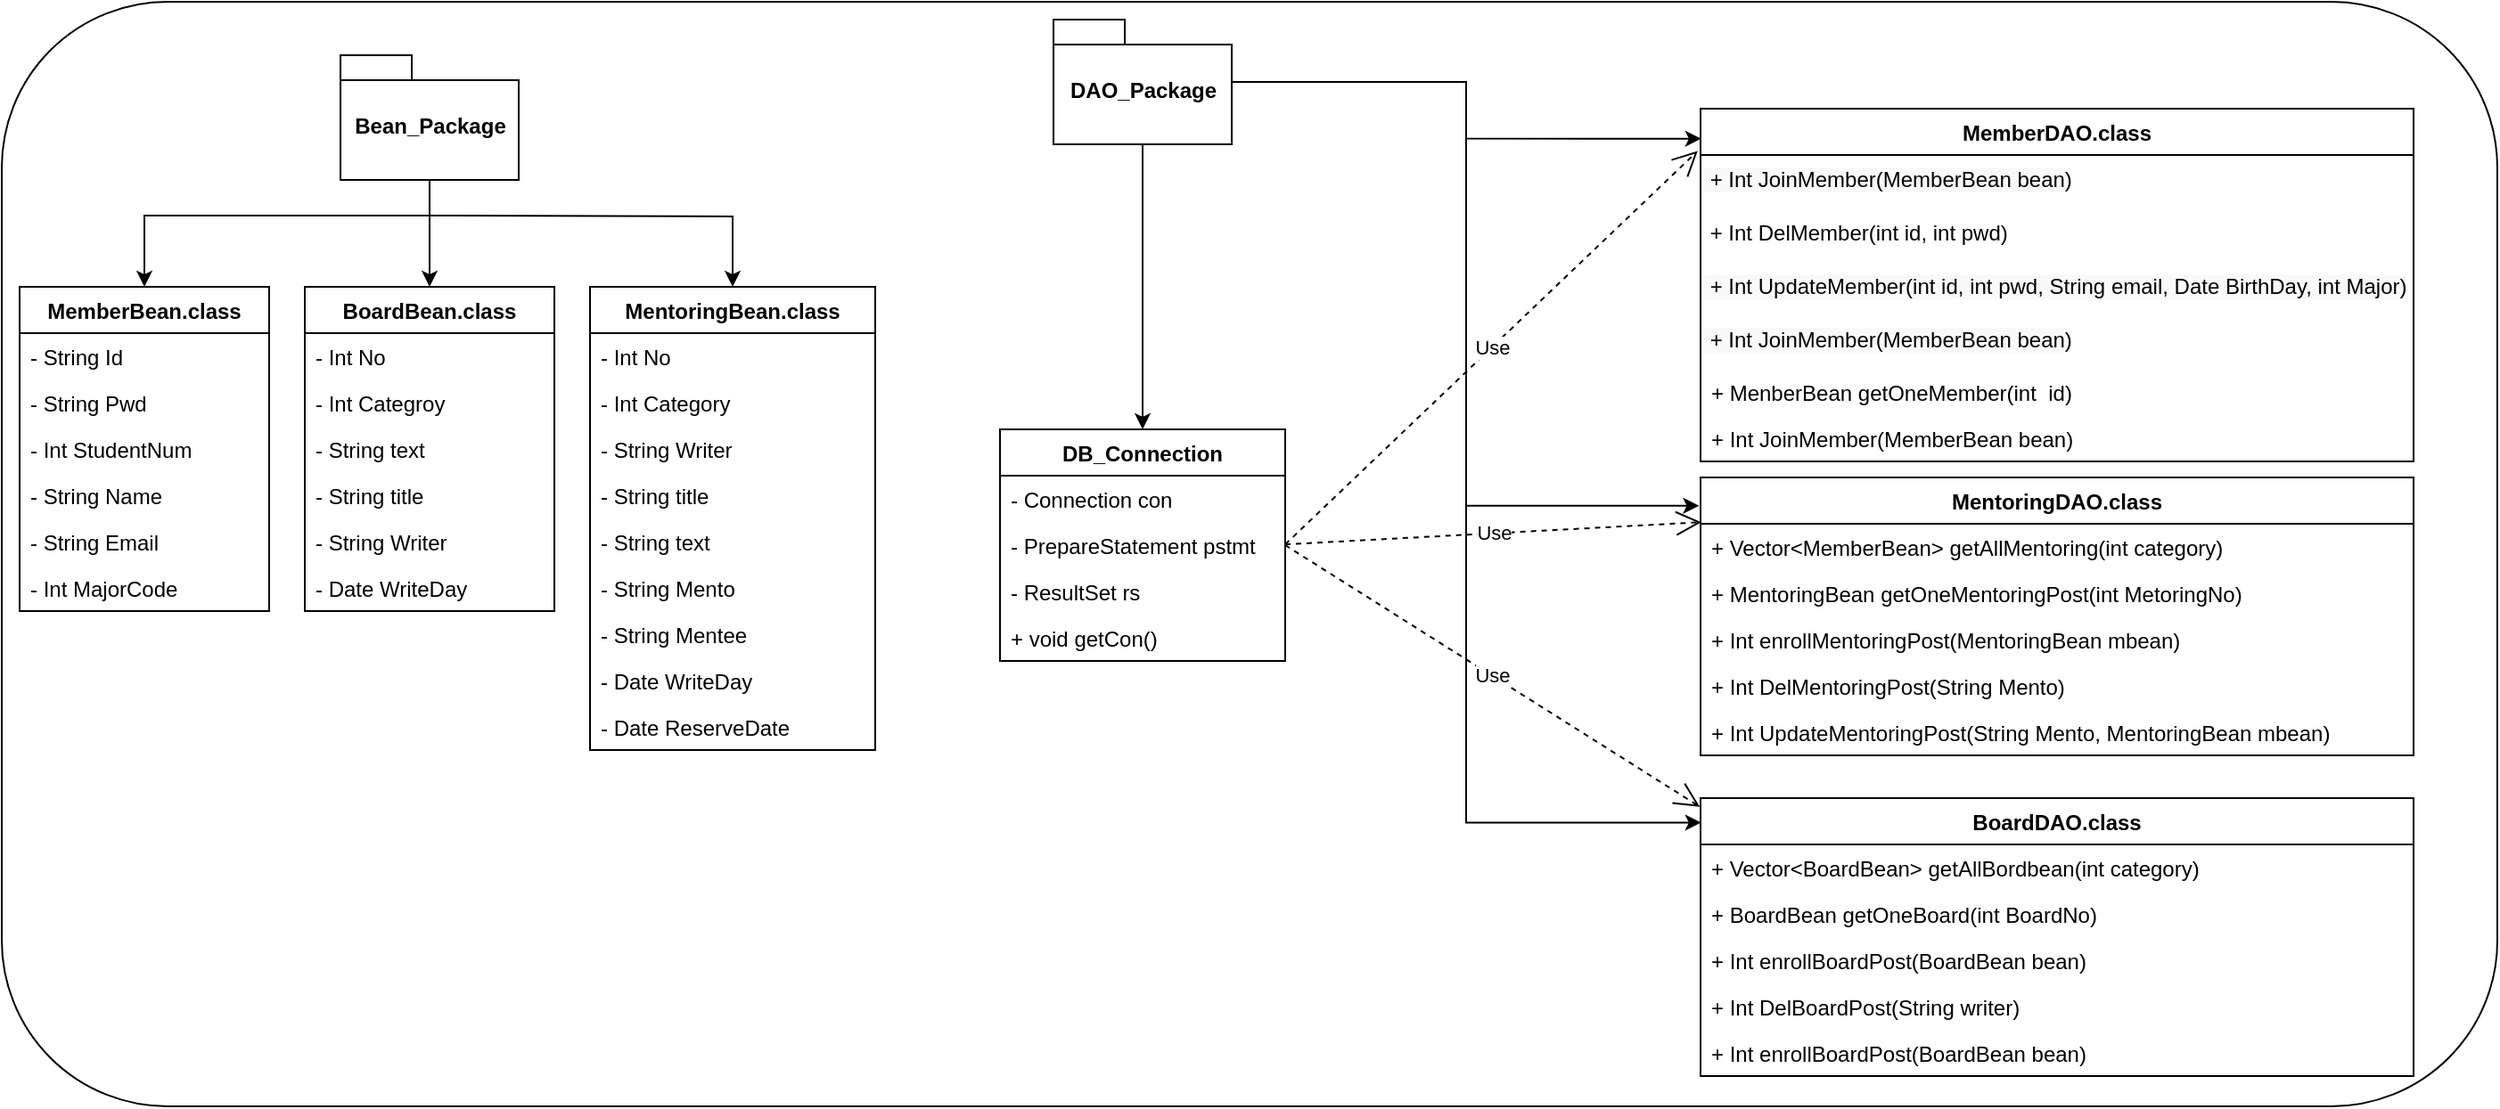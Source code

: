 <mxfile version="17.4.5" type="device"><diagram id="R07MHLwwYoFOaIIg-doy" name="Page-1"><mxGraphModel dx="2076" dy="1142" grid="1" gridSize="10" guides="1" tooltips="1" connect="1" arrows="1" fold="1" page="1" pageScale="1" pageWidth="827" pageHeight="1169" math="0" shadow="0"><root><mxCell id="0"/><mxCell id="1" parent="0"/><mxCell id="ybhMyGdjSknpIOHFWISY-1" value="" style="rounded=1;whiteSpace=wrap;html=1;" parent="1" vertex="1"><mxGeometry x="170" y="350" width="1400" height="620" as="geometry"/></mxCell><mxCell id="3BQIu4w67NqAXBdl0zaB-1" value="MemberBean.class" style="swimlane;fontStyle=1;childLayout=stackLayout;horizontal=1;startSize=26;fillColor=none;horizontalStack=0;resizeParent=1;resizeParentMax=0;resizeLast=0;collapsible=1;marginBottom=0;" parent="1" vertex="1"><mxGeometry x="180" y="510" width="140" height="182" as="geometry"/></mxCell><mxCell id="3BQIu4w67NqAXBdl0zaB-2" value="- String Id" style="text;strokeColor=none;fillColor=none;align=left;verticalAlign=top;spacingLeft=4;spacingRight=4;overflow=hidden;rotatable=0;points=[[0,0.5],[1,0.5]];portConstraint=eastwest;" parent="3BQIu4w67NqAXBdl0zaB-1" vertex="1"><mxGeometry y="26" width="140" height="26" as="geometry"/></mxCell><mxCell id="3BQIu4w67NqAXBdl0zaB-3" value="- String Pwd" style="text;strokeColor=none;fillColor=none;align=left;verticalAlign=top;spacingLeft=4;spacingRight=4;overflow=hidden;rotatable=0;points=[[0,0.5],[1,0.5]];portConstraint=eastwest;" parent="3BQIu4w67NqAXBdl0zaB-1" vertex="1"><mxGeometry y="52" width="140" height="26" as="geometry"/></mxCell><mxCell id="3BQIu4w67NqAXBdl0zaB-4" value="- Int StudentNum" style="text;strokeColor=none;fillColor=none;align=left;verticalAlign=top;spacingLeft=4;spacingRight=4;overflow=hidden;rotatable=0;points=[[0,0.5],[1,0.5]];portConstraint=eastwest;" parent="3BQIu4w67NqAXBdl0zaB-1" vertex="1"><mxGeometry y="78" width="140" height="26" as="geometry"/></mxCell><mxCell id="3BQIu4w67NqAXBdl0zaB-5" value="- String Name" style="text;strokeColor=none;fillColor=none;align=left;verticalAlign=top;spacingLeft=4;spacingRight=4;overflow=hidden;rotatable=0;points=[[0,0.5],[1,0.5]];portConstraint=eastwest;" parent="3BQIu4w67NqAXBdl0zaB-1" vertex="1"><mxGeometry y="104" width="140" height="26" as="geometry"/></mxCell><mxCell id="3BQIu4w67NqAXBdl0zaB-6" value="- String Email" style="text;strokeColor=none;fillColor=none;align=left;verticalAlign=top;spacingLeft=4;spacingRight=4;overflow=hidden;rotatable=0;points=[[0,0.5],[1,0.5]];portConstraint=eastwest;" parent="3BQIu4w67NqAXBdl0zaB-1" vertex="1"><mxGeometry y="130" width="140" height="26" as="geometry"/></mxCell><mxCell id="3BQIu4w67NqAXBdl0zaB-8" value="- Int MajorCode" style="text;strokeColor=none;fillColor=none;align=left;verticalAlign=top;spacingLeft=4;spacingRight=4;overflow=hidden;rotatable=0;points=[[0,0.5],[1,0.5]];portConstraint=eastwest;" parent="3BQIu4w67NqAXBdl0zaB-1" vertex="1"><mxGeometry y="156" width="140" height="26" as="geometry"/></mxCell><mxCell id="3BQIu4w67NqAXBdl0zaB-10" value="MentoringBean.class" style="swimlane;fontStyle=1;align=center;verticalAlign=top;childLayout=stackLayout;horizontal=1;startSize=26;horizontalStack=0;resizeParent=1;resizeParentMax=0;resizeLast=0;collapsible=1;marginBottom=0;" parent="1" vertex="1"><mxGeometry x="500" y="510" width="160" height="260" as="geometry"/></mxCell><mxCell id="3BQIu4w67NqAXBdl0zaB-72" value="- Int No" style="text;strokeColor=none;fillColor=none;align=left;verticalAlign=top;spacingLeft=4;spacingRight=4;overflow=hidden;rotatable=0;points=[[0,0.5],[1,0.5]];portConstraint=eastwest;" parent="3BQIu4w67NqAXBdl0zaB-10" vertex="1"><mxGeometry y="26" width="160" height="26" as="geometry"/></mxCell><mxCell id="3BQIu4w67NqAXBdl0zaB-78" value="- Int Category" style="text;strokeColor=none;fillColor=none;align=left;verticalAlign=top;spacingLeft=4;spacingRight=4;overflow=hidden;rotatable=0;points=[[0,0.5],[1,0.5]];portConstraint=eastwest;" parent="3BQIu4w67NqAXBdl0zaB-10" vertex="1"><mxGeometry y="52" width="160" height="26" as="geometry"/></mxCell><mxCell id="3BQIu4w67NqAXBdl0zaB-19" value="- String Writer" style="text;strokeColor=none;fillColor=none;align=left;verticalAlign=top;spacingLeft=4;spacingRight=4;overflow=hidden;rotatable=0;points=[[0,0.5],[1,0.5]];portConstraint=eastwest;" parent="3BQIu4w67NqAXBdl0zaB-10" vertex="1"><mxGeometry y="78" width="160" height="26" as="geometry"/></mxCell><mxCell id="3BQIu4w67NqAXBdl0zaB-11" value="- String title" style="text;strokeColor=none;fillColor=none;align=left;verticalAlign=top;spacingLeft=4;spacingRight=4;overflow=hidden;rotatable=0;points=[[0,0.5],[1,0.5]];portConstraint=eastwest;" parent="3BQIu4w67NqAXBdl0zaB-10" vertex="1"><mxGeometry y="104" width="160" height="26" as="geometry"/></mxCell><mxCell id="3BQIu4w67NqAXBdl0zaB-17" value="- String text" style="text;strokeColor=none;fillColor=none;align=left;verticalAlign=top;spacingLeft=4;spacingRight=4;overflow=hidden;rotatable=0;points=[[0,0.5],[1,0.5]];portConstraint=eastwest;" parent="3BQIu4w67NqAXBdl0zaB-10" vertex="1"><mxGeometry y="130" width="160" height="26" as="geometry"/></mxCell><mxCell id="3BQIu4w67NqAXBdl0zaB-13" value="- String Mento" style="text;strokeColor=none;fillColor=none;align=left;verticalAlign=top;spacingLeft=4;spacingRight=4;overflow=hidden;rotatable=0;points=[[0,0.5],[1,0.5]];portConstraint=eastwest;" parent="3BQIu4w67NqAXBdl0zaB-10" vertex="1"><mxGeometry y="156" width="160" height="26" as="geometry"/></mxCell><mxCell id="3BQIu4w67NqAXBdl0zaB-18" value="- String Mentee" style="text;strokeColor=none;fillColor=none;align=left;verticalAlign=top;spacingLeft=4;spacingRight=4;overflow=hidden;rotatable=0;points=[[0,0.5],[1,0.5]];portConstraint=eastwest;" parent="3BQIu4w67NqAXBdl0zaB-10" vertex="1"><mxGeometry y="182" width="160" height="26" as="geometry"/></mxCell><mxCell id="3BQIu4w67NqAXBdl0zaB-77" value="- Date WriteDay" style="text;strokeColor=none;fillColor=none;align=left;verticalAlign=top;spacingLeft=4;spacingRight=4;overflow=hidden;rotatable=0;points=[[0,0.5],[1,0.5]];portConstraint=eastwest;" parent="3BQIu4w67NqAXBdl0zaB-10" vertex="1"><mxGeometry y="208" width="160" height="26" as="geometry"/></mxCell><mxCell id="3BQIu4w67NqAXBdl0zaB-71" value="- Date ReserveDate" style="text;strokeColor=none;fillColor=none;align=left;verticalAlign=top;spacingLeft=4;spacingRight=4;overflow=hidden;rotatable=0;points=[[0,0.5],[1,0.5]];portConstraint=eastwest;" parent="3BQIu4w67NqAXBdl0zaB-10" vertex="1"><mxGeometry y="234" width="160" height="26" as="geometry"/></mxCell><mxCell id="3BQIu4w67NqAXBdl0zaB-20" value="BoardDAO.class" style="swimlane;fontStyle=1;childLayout=stackLayout;horizontal=1;startSize=26;fillColor=none;horizontalStack=0;resizeParent=1;resizeParentMax=0;resizeLast=0;collapsible=1;marginBottom=0;" parent="1" vertex="1"><mxGeometry x="1123" y="797" width="400" height="156" as="geometry"/></mxCell><mxCell id="3BQIu4w67NqAXBdl0zaB-21" value="+ Vector&lt;BoardBean&gt; getAllBordbean(int category)" style="text;strokeColor=none;fillColor=none;align=left;verticalAlign=top;spacingLeft=4;spacingRight=4;overflow=hidden;rotatable=0;points=[[0,0.5],[1,0.5]];portConstraint=eastwest;" parent="3BQIu4w67NqAXBdl0zaB-20" vertex="1"><mxGeometry y="26" width="400" height="26" as="geometry"/></mxCell><mxCell id="3BQIu4w67NqAXBdl0zaB-22" value="+ BoardBean getOneBoard(int BoardNo)" style="text;strokeColor=none;fillColor=none;align=left;verticalAlign=top;spacingLeft=4;spacingRight=4;overflow=hidden;rotatable=0;points=[[0,0.5],[1,0.5]];portConstraint=eastwest;" parent="3BQIu4w67NqAXBdl0zaB-20" vertex="1"><mxGeometry y="52" width="400" height="26" as="geometry"/></mxCell><mxCell id="3BQIu4w67NqAXBdl0zaB-69" value="+ Int enrollBoardPost(BoardBean bean)" style="text;strokeColor=none;fillColor=none;align=left;verticalAlign=top;spacingLeft=4;spacingRight=4;overflow=hidden;rotatable=0;points=[[0,0.5],[1,0.5]];portConstraint=eastwest;" parent="3BQIu4w67NqAXBdl0zaB-20" vertex="1"><mxGeometry y="78" width="400" height="26" as="geometry"/></mxCell><mxCell id="3BQIu4w67NqAXBdl0zaB-68" value="+ Int DelBoardPost(String writer)" style="text;strokeColor=none;fillColor=none;align=left;verticalAlign=top;spacingLeft=4;spacingRight=4;overflow=hidden;rotatable=0;points=[[0,0.5],[1,0.5]];portConstraint=eastwest;" parent="3BQIu4w67NqAXBdl0zaB-20" vertex="1"><mxGeometry y="104" width="400" height="26" as="geometry"/></mxCell><mxCell id="3BQIu4w67NqAXBdl0zaB-23" value="+ Int enrollBoardPost(BoardBean bean)" style="text;strokeColor=none;fillColor=none;align=left;verticalAlign=top;spacingLeft=4;spacingRight=4;overflow=hidden;rotatable=0;points=[[0,0.5],[1,0.5]];portConstraint=eastwest;" parent="3BQIu4w67NqAXBdl0zaB-20" vertex="1"><mxGeometry y="130" width="400" height="26" as="geometry"/></mxCell><mxCell id="3BQIu4w67NqAXBdl0zaB-24" value="MemberDAO.class" style="swimlane;fontStyle=1;childLayout=stackLayout;horizontal=1;startSize=26;fillColor=none;horizontalStack=0;resizeParent=1;resizeParentMax=0;resizeLast=0;collapsible=1;marginBottom=0;" parent="1" vertex="1"><mxGeometry x="1123" y="410" width="400" height="198" as="geometry"/></mxCell><mxCell id="3BQIu4w67NqAXBdl0zaB-60" value="&lt;span style=&quot;color: rgb(0 , 0 , 0) ; font-family: &amp;#34;helvetica&amp;#34; ; font-size: 12px ; font-style: normal ; font-weight: 400 ; letter-spacing: normal ; text-align: left ; text-indent: 0px ; text-transform: none ; word-spacing: 0px ; background-color: rgb(248 , 249 , 250) ; display: inline ; float: none&quot;&gt;&amp;nbsp;+ Int JoinMember(MemberBean bean)&lt;/span&gt;" style="text;whiteSpace=wrap;html=1;" parent="3BQIu4w67NqAXBdl0zaB-24" vertex="1"><mxGeometry y="26" width="400" height="30" as="geometry"/></mxCell><mxCell id="3BQIu4w67NqAXBdl0zaB-59" value="&lt;font face=&quot;helvetica&quot;&gt;&amp;nbsp;+ Int DelMember(int id, int pwd)&lt;/font&gt;" style="text;whiteSpace=wrap;html=1;" parent="3BQIu4w67NqAXBdl0zaB-24" vertex="1"><mxGeometry y="56" width="400" height="30" as="geometry"/></mxCell><mxCell id="3BQIu4w67NqAXBdl0zaB-57" value="&lt;span style=&quot;color: rgb(0 , 0 , 0) ; font-family: &amp;#34;helvetica&amp;#34; ; font-size: 12px ; font-style: normal ; font-weight: 400 ; letter-spacing: normal ; text-align: left ; text-indent: 0px ; text-transform: none ; word-spacing: 0px ; background-color: rgb(248 , 249 , 250) ; display: inline ; float: none&quot;&gt;&amp;nbsp;+ Int UpdateMember(int id, int pwd, String email, Date BirthDay, int Major)&lt;/span&gt;" style="text;whiteSpace=wrap;html=1;" parent="3BQIu4w67NqAXBdl0zaB-24" vertex="1"><mxGeometry y="86" width="400" height="30" as="geometry"/></mxCell><mxCell id="3BQIu4w67NqAXBdl0zaB-58" value="&lt;span style=&quot;color: rgb(0 , 0 , 0) ; font-family: &amp;#34;helvetica&amp;#34; ; font-size: 12px ; font-style: normal ; font-weight: 400 ; letter-spacing: normal ; text-align: left ; text-indent: 0px ; text-transform: none ; word-spacing: 0px ; background-color: rgb(248 , 249 , 250) ; display: inline ; float: none&quot;&gt;&amp;nbsp;+ Int JoinMember(MemberBean bean)&lt;/span&gt;" style="text;whiteSpace=wrap;html=1;" parent="3BQIu4w67NqAXBdl0zaB-24" vertex="1"><mxGeometry y="116" width="400" height="30" as="geometry"/></mxCell><mxCell id="3BQIu4w67NqAXBdl0zaB-26" value="+ MenberBean getOneMember(int  id)" style="text;strokeColor=none;fillColor=none;align=left;verticalAlign=top;spacingLeft=4;spacingRight=4;overflow=hidden;rotatable=0;points=[[0,0.5],[1,0.5]];portConstraint=eastwest;" parent="3BQIu4w67NqAXBdl0zaB-24" vertex="1"><mxGeometry y="146" width="400" height="26" as="geometry"/></mxCell><mxCell id="3BQIu4w67NqAXBdl0zaB-27" value="+ Int JoinMember(MemberBean bean)" style="text;strokeColor=none;fillColor=none;align=left;verticalAlign=top;spacingLeft=4;spacingRight=4;overflow=hidden;rotatable=0;points=[[0,0.5],[1,0.5]];portConstraint=eastwest;" parent="3BQIu4w67NqAXBdl0zaB-24" vertex="1"><mxGeometry y="172" width="400" height="26" as="geometry"/></mxCell><mxCell id="3BQIu4w67NqAXBdl0zaB-28" value="MentoringDAO.class" style="swimlane;fontStyle=1;childLayout=stackLayout;horizontal=1;startSize=26;fillColor=none;horizontalStack=0;resizeParent=1;resizeParentMax=0;resizeLast=0;collapsible=1;marginBottom=0;" parent="1" vertex="1"><mxGeometry x="1123" y="617" width="400" height="156" as="geometry"/></mxCell><mxCell id="3BQIu4w67NqAXBdl0zaB-29" value="+ Vector&lt;MemberBean&gt; getAllMentoring(int category)" style="text;strokeColor=none;fillColor=none;align=left;verticalAlign=top;spacingLeft=4;spacingRight=4;overflow=hidden;rotatable=0;points=[[0,0.5],[1,0.5]];portConstraint=eastwest;" parent="3BQIu4w67NqAXBdl0zaB-28" vertex="1"><mxGeometry y="26" width="400" height="26" as="geometry"/></mxCell><mxCell id="3BQIu4w67NqAXBdl0zaB-30" value="+ MentoringBean getOneMentoringPost(int MetoringNo)" style="text;strokeColor=none;fillColor=none;align=left;verticalAlign=top;spacingLeft=4;spacingRight=4;overflow=hidden;rotatable=0;points=[[0,0.5],[1,0.5]];portConstraint=eastwest;" parent="3BQIu4w67NqAXBdl0zaB-28" vertex="1"><mxGeometry y="52" width="400" height="26" as="geometry"/></mxCell><mxCell id="3BQIu4w67NqAXBdl0zaB-31" value="+ Int enrollMentoringPost(MentoringBean mbean)" style="text;strokeColor=none;fillColor=none;align=left;verticalAlign=top;spacingLeft=4;spacingRight=4;overflow=hidden;rotatable=0;points=[[0,0.5],[1,0.5]];portConstraint=eastwest;" parent="3BQIu4w67NqAXBdl0zaB-28" vertex="1"><mxGeometry y="78" width="400" height="26" as="geometry"/></mxCell><mxCell id="3BQIu4w67NqAXBdl0zaB-66" value="+ Int DelMentoringPost(String Mento)" style="text;strokeColor=none;fillColor=none;align=left;verticalAlign=top;spacingLeft=4;spacingRight=4;overflow=hidden;rotatable=0;points=[[0,0.5],[1,0.5]];portConstraint=eastwest;" parent="3BQIu4w67NqAXBdl0zaB-28" vertex="1"><mxGeometry y="104" width="400" height="26" as="geometry"/></mxCell><mxCell id="3BQIu4w67NqAXBdl0zaB-67" value="+ Int UpdateMentoringPost(String Mento, MentoringBean mbean)" style="text;strokeColor=none;fillColor=none;align=left;verticalAlign=top;spacingLeft=4;spacingRight=4;overflow=hidden;rotatable=0;points=[[0,0.5],[1,0.5]];portConstraint=eastwest;" parent="3BQIu4w67NqAXBdl0zaB-28" vertex="1"><mxGeometry y="130" width="400" height="26" as="geometry"/></mxCell><mxCell id="3BQIu4w67NqAXBdl0zaB-32" value="BoardBean.class" style="swimlane;fontStyle=1;childLayout=stackLayout;horizontal=1;startSize=26;fillColor=none;horizontalStack=0;resizeParent=1;resizeParentMax=0;resizeLast=0;collapsible=1;marginBottom=0;" parent="1" vertex="1"><mxGeometry x="340" y="510" width="140" height="182" as="geometry"/></mxCell><mxCell id="3BQIu4w67NqAXBdl0zaB-33" value="- Int No" style="text;strokeColor=none;fillColor=none;align=left;verticalAlign=top;spacingLeft=4;spacingRight=4;overflow=hidden;rotatable=0;points=[[0,0.5],[1,0.5]];portConstraint=eastwest;" parent="3BQIu4w67NqAXBdl0zaB-32" vertex="1"><mxGeometry y="26" width="140" height="26" as="geometry"/></mxCell><mxCell id="3BQIu4w67NqAXBdl0zaB-79" value="- Int Categroy" style="text;strokeColor=none;fillColor=none;align=left;verticalAlign=top;spacingLeft=4;spacingRight=4;overflow=hidden;rotatable=0;points=[[0,0.5],[1,0.5]];portConstraint=eastwest;" parent="3BQIu4w67NqAXBdl0zaB-32" vertex="1"><mxGeometry y="52" width="140" height="26" as="geometry"/></mxCell><mxCell id="3BQIu4w67NqAXBdl0zaB-76" value="- String text" style="text;strokeColor=none;fillColor=none;align=left;verticalAlign=top;spacingLeft=4;spacingRight=4;overflow=hidden;rotatable=0;points=[[0,0.5],[1,0.5]];portConstraint=eastwest;" parent="3BQIu4w67NqAXBdl0zaB-32" vertex="1"><mxGeometry y="78" width="140" height="26" as="geometry"/></mxCell><mxCell id="3BQIu4w67NqAXBdl0zaB-75" value="- String title" style="text;strokeColor=none;fillColor=none;align=left;verticalAlign=top;spacingLeft=4;spacingRight=4;overflow=hidden;rotatable=0;points=[[0,0.5],[1,0.5]];portConstraint=eastwest;" parent="3BQIu4w67NqAXBdl0zaB-32" vertex="1"><mxGeometry y="104" width="140" height="26" as="geometry"/></mxCell><mxCell id="3BQIu4w67NqAXBdl0zaB-74" value="- String Writer" style="text;strokeColor=none;fillColor=none;align=left;verticalAlign=top;spacingLeft=4;spacingRight=4;overflow=hidden;rotatable=0;points=[[0,0.5],[1,0.5]];portConstraint=eastwest;" parent="3BQIu4w67NqAXBdl0zaB-32" vertex="1"><mxGeometry y="130" width="140" height="26" as="geometry"/></mxCell><mxCell id="3BQIu4w67NqAXBdl0zaB-35" value="- Date WriteDay" style="text;strokeColor=none;fillColor=none;align=left;verticalAlign=top;spacingLeft=4;spacingRight=4;overflow=hidden;rotatable=0;points=[[0,0.5],[1,0.5]];portConstraint=eastwest;" parent="3BQIu4w67NqAXBdl0zaB-32" vertex="1"><mxGeometry y="156" width="140" height="26" as="geometry"/></mxCell><mxCell id="3BQIu4w67NqAXBdl0zaB-43" style="edgeStyle=orthogonalEdgeStyle;rounded=0;orthogonalLoop=1;jettySize=auto;html=1;entryX=0.5;entryY=0;entryDx=0;entryDy=0;" parent="1" source="3BQIu4w67NqAXBdl0zaB-36" target="3BQIu4w67NqAXBdl0zaB-32" edge="1"><mxGeometry relative="1" as="geometry"><Array as="points"><mxPoint x="410" y="480"/><mxPoint x="410" y="480"/></Array></mxGeometry></mxCell><mxCell id="3BQIu4w67NqAXBdl0zaB-44" style="edgeStyle=orthogonalEdgeStyle;rounded=0;orthogonalLoop=1;jettySize=auto;html=1;entryX=0.5;entryY=0;entryDx=0;entryDy=0;" parent="1" target="3BQIu4w67NqAXBdl0zaB-10" edge="1"><mxGeometry relative="1" as="geometry"><mxPoint x="410" y="470" as="sourcePoint"/></mxGeometry></mxCell><mxCell id="3BQIu4w67NqAXBdl0zaB-45" style="edgeStyle=orthogonalEdgeStyle;rounded=0;orthogonalLoop=1;jettySize=auto;html=1;exitX=0.5;exitY=1;exitDx=0;exitDy=0;exitPerimeter=0;entryX=0.5;entryY=0;entryDx=0;entryDy=0;" parent="1" source="3BQIu4w67NqAXBdl0zaB-36" target="3BQIu4w67NqAXBdl0zaB-1" edge="1"><mxGeometry relative="1" as="geometry"><Array as="points"><mxPoint x="410" y="470"/><mxPoint x="250" y="470"/></Array></mxGeometry></mxCell><mxCell id="3BQIu4w67NqAXBdl0zaB-36" value="Bean_Package" style="shape=folder;fontStyle=1;spacingTop=10;tabWidth=40;tabHeight=14;tabPosition=left;html=1;" parent="1" vertex="1"><mxGeometry x="360" y="380" width="100" height="70" as="geometry"/></mxCell><mxCell id="3BQIu4w67NqAXBdl0zaB-91" style="edgeStyle=orthogonalEdgeStyle;rounded=0;orthogonalLoop=1;jettySize=auto;html=1;" parent="1" source="3BQIu4w67NqAXBdl0zaB-38" target="3BQIu4w67NqAXBdl0zaB-49" edge="1"><mxGeometry relative="1" as="geometry"/></mxCell><mxCell id="3BQIu4w67NqAXBdl0zaB-109" style="edgeStyle=orthogonalEdgeStyle;rounded=0;orthogonalLoop=1;jettySize=auto;html=1;entryX=0.001;entryY=0.085;entryDx=0;entryDy=0;entryPerimeter=0;" parent="1" source="3BQIu4w67NqAXBdl0zaB-38" target="3BQIu4w67NqAXBdl0zaB-24" edge="1"><mxGeometry relative="1" as="geometry"/></mxCell><mxCell id="3BQIu4w67NqAXBdl0zaB-111" style="edgeStyle=orthogonalEdgeStyle;rounded=0;orthogonalLoop=1;jettySize=auto;html=1;entryX=0.001;entryY=0.088;entryDx=0;entryDy=0;entryPerimeter=0;" parent="1" source="3BQIu4w67NqAXBdl0zaB-38" target="3BQIu4w67NqAXBdl0zaB-20" edge="1"><mxGeometry relative="1" as="geometry"/></mxCell><mxCell id="3BQIu4w67NqAXBdl0zaB-112" style="edgeStyle=orthogonalEdgeStyle;rounded=0;orthogonalLoop=1;jettySize=auto;html=1;entryX=-0.002;entryY=0.102;entryDx=0;entryDy=0;entryPerimeter=0;" parent="1" source="3BQIu4w67NqAXBdl0zaB-38" target="3BQIu4w67NqAXBdl0zaB-28" edge="1"><mxGeometry relative="1" as="geometry"/></mxCell><mxCell id="3BQIu4w67NqAXBdl0zaB-38" value="DAO_Package" style="shape=folder;fontStyle=1;spacingTop=10;tabWidth=40;tabHeight=14;tabPosition=left;html=1;" parent="1" vertex="1"><mxGeometry x="760" y="360" width="100" height="70" as="geometry"/></mxCell><mxCell id="3BQIu4w67NqAXBdl0zaB-49" value="DB_Connection" style="swimlane;fontStyle=1;childLayout=stackLayout;horizontal=1;startSize=26;fillColor=none;horizontalStack=0;resizeParent=1;resizeParentMax=0;resizeLast=0;collapsible=1;marginBottom=0;" parent="1" vertex="1"><mxGeometry x="730" y="590" width="160" height="130" as="geometry"/></mxCell><mxCell id="3BQIu4w67NqAXBdl0zaB-55" value="- Connection con" style="text;strokeColor=none;fillColor=none;align=left;verticalAlign=top;spacingLeft=4;spacingRight=4;overflow=hidden;rotatable=0;points=[[0,0.5],[1,0.5]];portConstraint=eastwest;" parent="3BQIu4w67NqAXBdl0zaB-49" vertex="1"><mxGeometry y="26" width="160" height="26" as="geometry"/></mxCell><mxCell id="3BQIu4w67NqAXBdl0zaB-56" value="- PrepareStatement pstmt" style="text;strokeColor=none;fillColor=none;align=left;verticalAlign=top;spacingLeft=4;spacingRight=4;overflow=hidden;rotatable=0;points=[[0,0.5],[1,0.5]];portConstraint=eastwest;" parent="3BQIu4w67NqAXBdl0zaB-49" vertex="1"><mxGeometry y="52" width="160" height="26" as="geometry"/></mxCell><mxCell id="3BQIu4w67NqAXBdl0zaB-51" value="- ResultSet rs" style="text;strokeColor=none;fillColor=none;align=left;verticalAlign=top;spacingLeft=4;spacingRight=4;overflow=hidden;rotatable=0;points=[[0,0.5],[1,0.5]];portConstraint=eastwest;" parent="3BQIu4w67NqAXBdl0zaB-49" vertex="1"><mxGeometry y="78" width="160" height="26" as="geometry"/></mxCell><mxCell id="3BQIu4w67NqAXBdl0zaB-80" value="+ void getCon()" style="text;strokeColor=none;fillColor=none;align=left;verticalAlign=top;spacingLeft=4;spacingRight=4;overflow=hidden;rotatable=0;points=[[0,0.5],[1,0.5]];portConstraint=eastwest;" parent="3BQIu4w67NqAXBdl0zaB-49" vertex="1"><mxGeometry y="104" width="160" height="26" as="geometry"/></mxCell><mxCell id="3BQIu4w67NqAXBdl0zaB-114" value="Use" style="endArrow=open;endSize=12;dashed=1;html=1;rounded=0;entryX=-0.004;entryY=0.12;entryDx=0;entryDy=0;entryPerimeter=0;" parent="1" target="3BQIu4w67NqAXBdl0zaB-24" edge="1"><mxGeometry width="160" relative="1" as="geometry"><mxPoint x="890" y="654.58" as="sourcePoint"/><mxPoint x="1050" y="654.58" as="targetPoint"/></mxGeometry></mxCell><mxCell id="3BQIu4w67NqAXBdl0zaB-115" value="Use" style="endArrow=open;endSize=12;dashed=1;html=1;rounded=0;exitX=1;exitY=0.5;exitDx=0;exitDy=0;entryX=-0.001;entryY=0.031;entryDx=0;entryDy=0;entryPerimeter=0;" parent="1" source="3BQIu4w67NqAXBdl0zaB-56" target="3BQIu4w67NqAXBdl0zaB-20" edge="1"><mxGeometry width="160" relative="1" as="geometry"><mxPoint x="910" y="680" as="sourcePoint"/><mxPoint x="1123" y="820" as="targetPoint"/></mxGeometry></mxCell><mxCell id="3BQIu4w67NqAXBdl0zaB-116" value="Use" style="endArrow=open;endSize=12;dashed=1;html=1;rounded=0;entryX=0.001;entryY=0.161;entryDx=0;entryDy=0;entryPerimeter=0;" parent="1" target="3BQIu4w67NqAXBdl0zaB-28" edge="1"><mxGeometry width="160" relative="1" as="geometry"><mxPoint x="890" y="654.58" as="sourcePoint"/><mxPoint x="1050" y="654.58" as="targetPoint"/></mxGeometry></mxCell></root></mxGraphModel></diagram></mxfile>